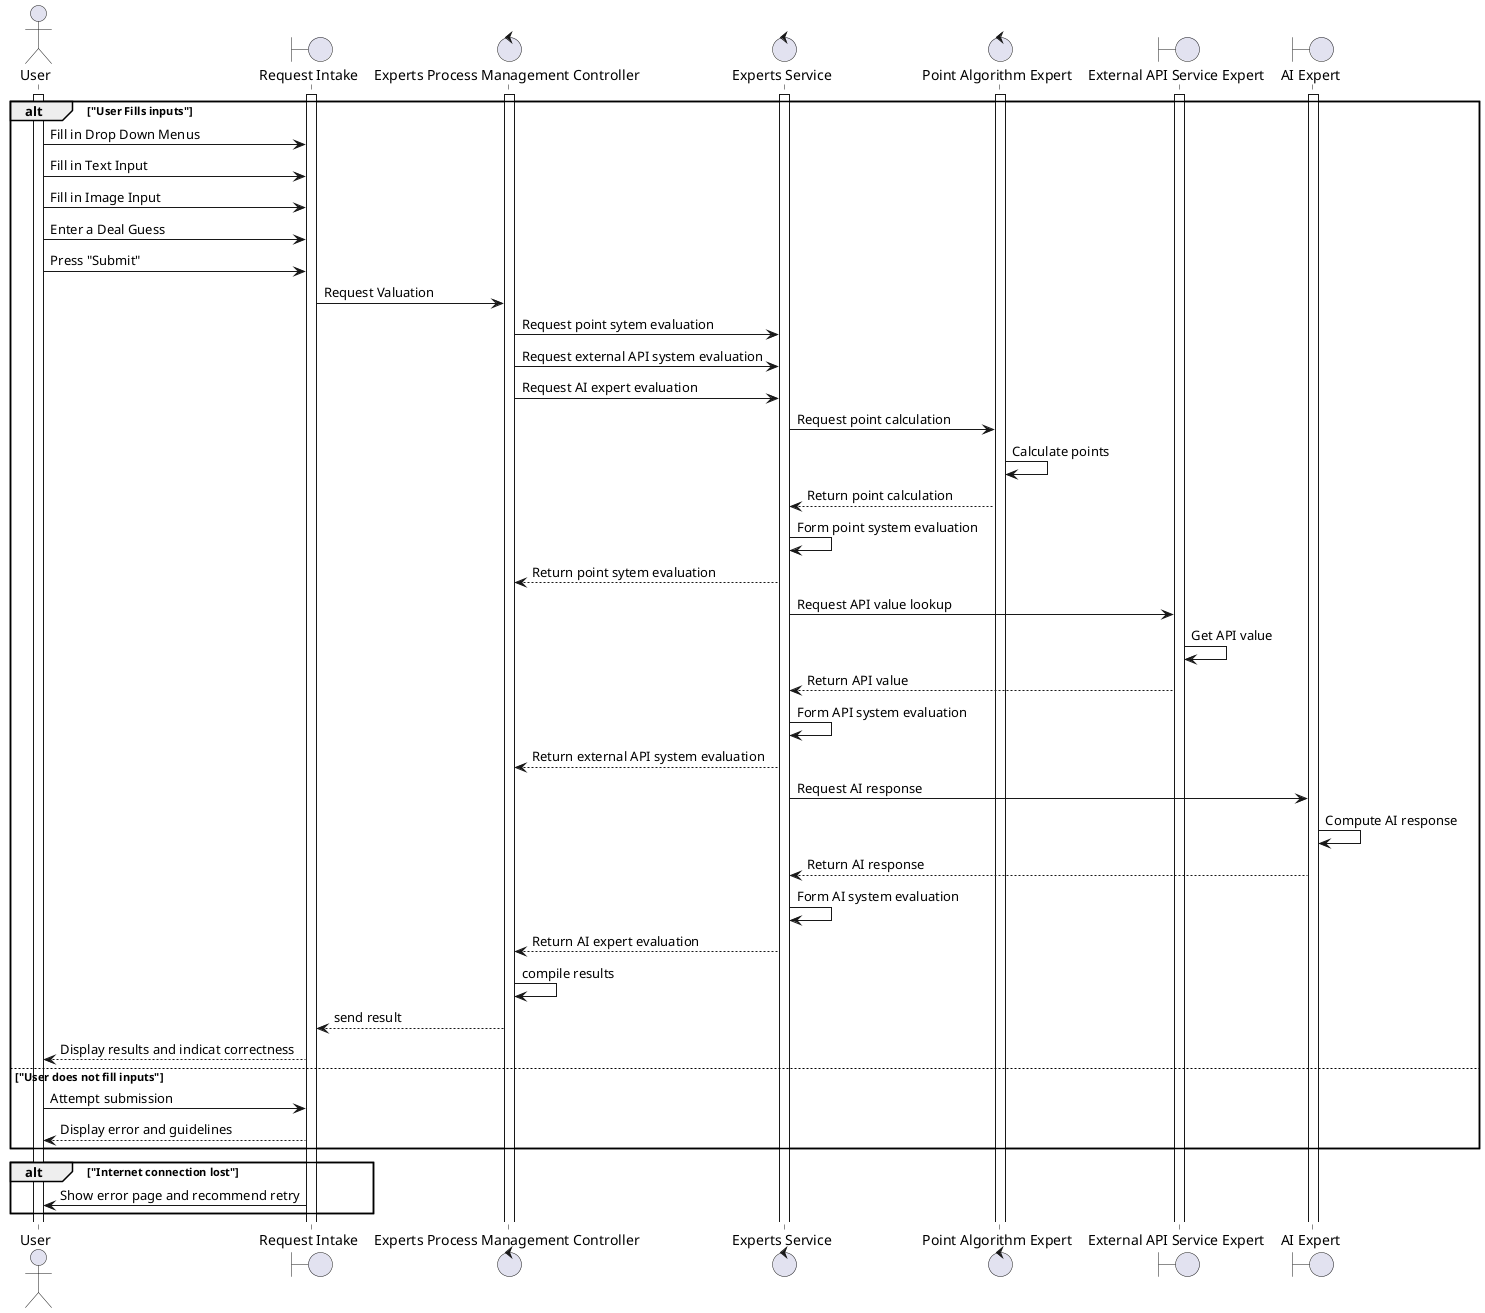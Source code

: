 @startuml
actor User
boundary "Request Intake"
control "Experts Process Management Controller"
control "Experts Service"
control "Point Algorithm Expert"
boundary "External API Service Expert"
boundary "AI Expert"

activate User
activate "Request Intake"
activate "Experts Process Management Controller"
activate "Experts Service"
activate "Point Algorithm Expert"
activate "External API Service Expert"
activate "AI Expert"

alt "User Fills inputs"
User ->  "Request Intake": Fill in Drop Down Menus
User ->  "Request Intake": Fill in Text Input
User ->  "Request Intake": Fill in Image Input
User -> "Request Intake": Enter a Deal Guess
User -> "Request Intake": Press "Submit"
"Request Intake" -> "Experts Process Management Controller": Request Valuation
"Experts Process Management Controller" -> "Experts Service": Request point sytem evaluation
"Experts Process Management Controller" -> "Experts Service": Request external API system evaluation
"Experts Process Management Controller" -> "Experts Service": Request AI expert evaluation
"Experts Service"-> "Point Algorithm Expert": Request point calculation
"Point Algorithm Expert" -> "Point Algorithm Expert": Calculate points
"Experts Service"<-- "Point Algorithm Expert": Return point calculation
"Experts Service" -> "Experts Service": Form point system evaluation
"Experts Process Management Controller" <-- "Experts Service": Return point sytem evaluation


"Experts Service"-> "External API Service Expert": Request API value lookup
"External API Service Expert" -> "External API Service Expert": Get API value
"Experts Service"<-- "External API Service Expert": Return API value
"Experts Service" -> "Experts Service": Form API system evaluation
"Experts Process Management Controller" <-- "Experts Service": Return external API system evaluation

"Experts Service"-> "AI Expert": Request AI response
"AI Expert" -> "AI Expert": Compute AI response
"Experts Service"<-- "AI Expert": Return AI response
"Experts Service" -> "Experts Service": Form AI system evaluation
"Experts Process Management Controller" <-- "Experts Service": Return AI expert evaluation

"Experts Process Management Controller" -> "Experts Process Management Controller": compile results

"Request Intake" <-- "Experts Process Management Controller": send result

User <-- "Request Intake": Display results and indicat correctness
else "User does not fill inputs"
User -> "Request Intake": Attempt submission
User <-- "Request Intake": Display error and guidelines

end

alt "Internet connection lost"
User <- "Request Intake": Show error page and recommend retry
end


@enduml